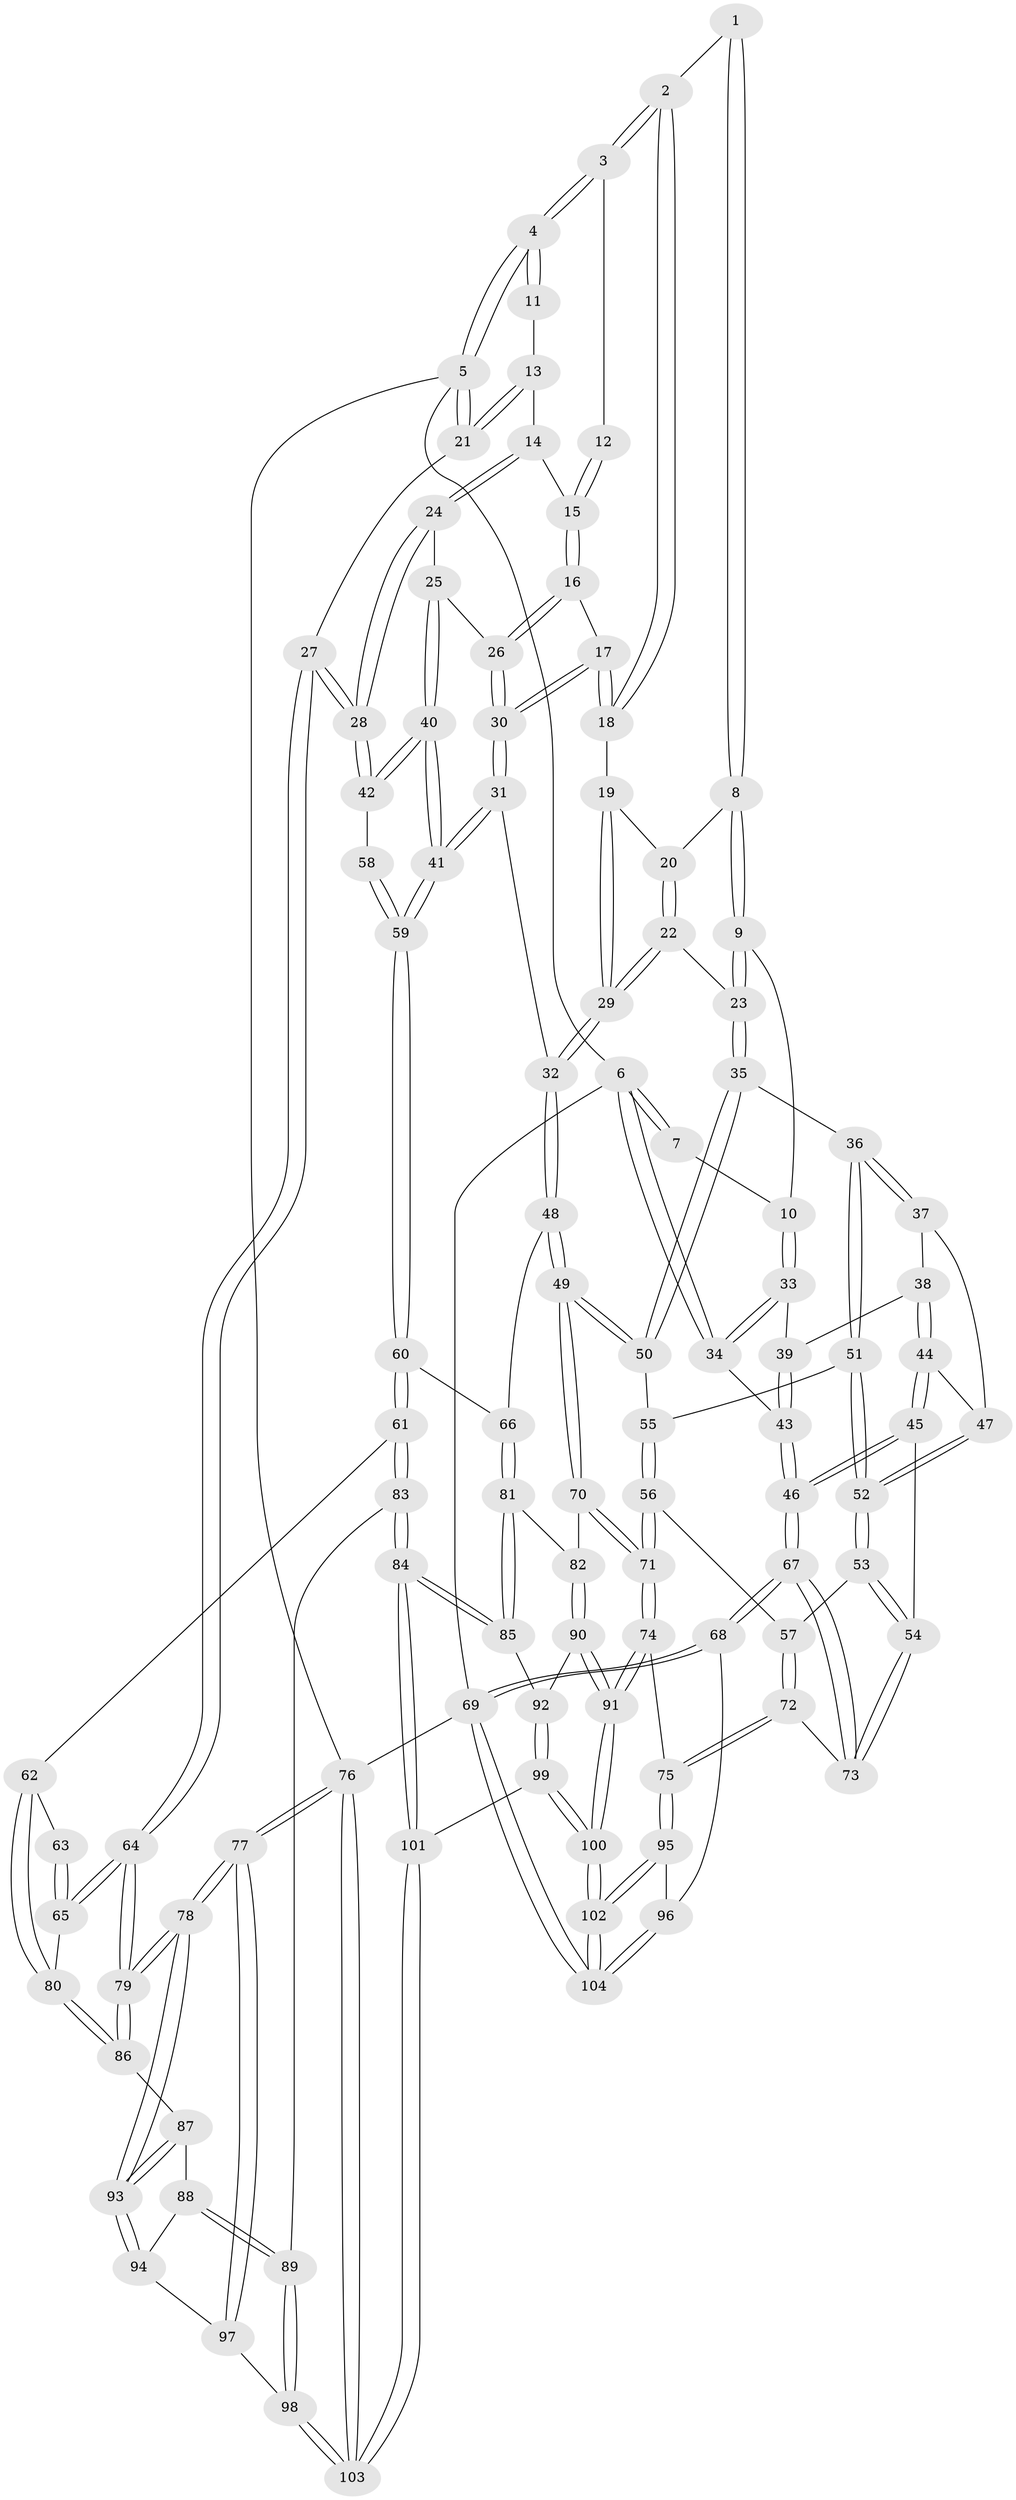 // coarse degree distribution, {2: 0.1346153846153846, 3: 0.5192307692307693, 4: 0.2692307692307692, 5: 0.057692307692307696, 6: 0.019230769230769232}
// Generated by graph-tools (version 1.1) at 2025/54/03/04/25 22:54:22]
// undirected, 104 vertices, 257 edges
graph export_dot {
  node [color=gray90,style=filled];
  1 [pos="+0.4340558297272681+0"];
  2 [pos="+0.5293844376794868+0"];
  3 [pos="+0.5604702972743614+0"];
  4 [pos="+1+0"];
  5 [pos="+1+0"];
  6 [pos="+0+0"];
  7 [pos="+0.1413929738248278+0"];
  8 [pos="+0.24831416287025662+0.1905281890058278"];
  9 [pos="+0.16183424313068442+0.2042747350706341"];
  10 [pos="+0.15776506022840883+0.20245138330728227"];
  11 [pos="+0.8538219688969166+0.07233085904072177"];
  12 [pos="+0.694245718311549+0.04710541372358168"];
  13 [pos="+0.9423267791180248+0.1338522001993186"];
  14 [pos="+0.7619602032127392+0.17945831200529408"];
  15 [pos="+0.7424278328633566+0.16695811820244405"];
  16 [pos="+0.7060027243127666+0.2257056313754626"];
  17 [pos="+0.5580429842932159+0.2408166124698651"];
  18 [pos="+0.49149029371675157+0.08801345564840773"];
  19 [pos="+0.42294392247284485+0.17320105686826048"];
  20 [pos="+0.3315020672126512+0.2066375847852689"];
  21 [pos="+1+0.22560658331670713"];
  22 [pos="+0.2925749500288253+0.39079233083551"];
  23 [pos="+0.2854504009965126+0.39225147207149236"];
  24 [pos="+0.7707847751594672+0.19016580101557606"];
  25 [pos="+0.8071918002783658+0.35851757181552374"];
  26 [pos="+0.6897341747257735+0.30299670211087804"];
  27 [pos="+1+0.3419461475017214"];
  28 [pos="+1+0.3527058524161013"];
  29 [pos="+0.408571190037368+0.3988641885508628"];
  30 [pos="+0.5769917628911069+0.3655377082990519"];
  31 [pos="+0.5452768013909634+0.450205391693267"];
  32 [pos="+0.49507380052711497+0.4505376074530378"];
  33 [pos="+0.1308610107872931+0.21680427200629343"];
  34 [pos="+0+0.20295950694991954"];
  35 [pos="+0.26135304231407663+0.4158060040563983"];
  36 [pos="+0.22328822513548308+0.43058530567577225"];
  37 [pos="+0.12448382369244936+0.40870015787549663"];
  38 [pos="+0.09949048204878654+0.3965443964973592"];
  39 [pos="+0.08657558363536917+0.3789169654216534"];
  40 [pos="+0.8138090304290708+0.3659382732760684"];
  41 [pos="+0.6191065797483523+0.515741504978786"];
  42 [pos="+0.9977345225161284+0.4006122787108902"];
  43 [pos="+0+0.3315971757725996"];
  44 [pos="+0.03982022770144184+0.4887476604490424"];
  45 [pos="+0+0.5971531092705838"];
  46 [pos="+0+0.6212728614567714"];
  47 [pos="+0.10711131079681316+0.5027920226106722"];
  48 [pos="+0.3576942519003205+0.6394550049177629"];
  49 [pos="+0.3458454849992853+0.6466298354181387"];
  50 [pos="+0.30406774469197784+0.589476989414263"];
  51 [pos="+0.1825349787528484+0.5196712471258618"];
  52 [pos="+0.13691917446480936+0.5520120974917714"];
  53 [pos="+0.1106049202004624+0.5959390514649496"];
  54 [pos="+0.0903135630384713+0.6008163089505165"];
  55 [pos="+0.22269424715194636+0.5668892501135847"];
  56 [pos="+0.18233067038303444+0.6351461586609732"];
  57 [pos="+0.13757146856603122+0.61490152202599"];
  58 [pos="+0.9459314281084934+0.4597658956094633"];
  59 [pos="+0.6443247605991944+0.5664118363880627"];
  60 [pos="+0.6465837268257197+0.5775165710274066"];
  61 [pos="+0.694082344888283+0.6310562325565827"];
  62 [pos="+0.7998221185916574+0.6354211323038528"];
  63 [pos="+0.9441171348086544+0.4636536409655832"];
  64 [pos="+1+0.5699080286264165"];
  65 [pos="+0.9044298085622291+0.6900395763197046"];
  66 [pos="+0.5379769951431518+0.6853767803813312"];
  67 [pos="+0+0.7429393563778763"];
  68 [pos="+0+0.8084852143023734"];
  69 [pos="+0+1"];
  70 [pos="+0.3243528680869356+0.689871758655497"];
  71 [pos="+0.27684991355119337+0.7240343374166817"];
  72 [pos="+0.13510372314991925+0.7727200896094639"];
  73 [pos="+0.11592885444253458+0.7664423516504177"];
  74 [pos="+0.2302964069896752+0.804107333158665"];
  75 [pos="+0.20738323679020917+0.807393012496906"];
  76 [pos="+1+1"];
  77 [pos="+1+1"];
  78 [pos="+1+1"];
  79 [pos="+1+0.8543716978132339"];
  80 [pos="+0.8994772357366178+0.6956629357922116"];
  81 [pos="+0.5373905244703882+0.6883525878194015"];
  82 [pos="+0.4332157602816552+0.7760144391304195"];
  83 [pos="+0.7166262173399226+0.826363505754116"];
  84 [pos="+0.6795710156305644+0.8560999389977434"];
  85 [pos="+0.5617271457721912+0.8142904422416346"];
  86 [pos="+0.9006928965230614+0.7116629254992012"];
  87 [pos="+0.8840548955366764+0.7593047415297582"];
  88 [pos="+0.8566467003425255+0.7822294012240546"];
  89 [pos="+0.7330660711057237+0.828873070095556"];
  90 [pos="+0.4583694200477257+0.8357225723082262"];
  91 [pos="+0.32025199038629465+0.9335783824448813"];
  92 [pos="+0.48502807966130074+0.8434186667992853"];
  93 [pos="+1+0.9345738827585964"];
  94 [pos="+0.8900918347648983+0.8581488493951174"];
  95 [pos="+0.10373110888098612+0.922183418736164"];
  96 [pos="+0.033096381130973754+0.9120498477763515"];
  97 [pos="+0.8501463197436587+0.9067457337962334"];
  98 [pos="+0.8146513408621118+0.9054948189785968"];
  99 [pos="+0.5761089513577176+1"];
  100 [pos="+0.35139359440175305+1"];
  101 [pos="+0.5816700079263359+1"];
  102 [pos="+0.22240569389552667+1"];
  103 [pos="+0.8298961141713904+1"];
  104 [pos="+0.04364721561559944+1"];
  1 -- 2;
  1 -- 8;
  1 -- 8;
  2 -- 3;
  2 -- 3;
  2 -- 18;
  2 -- 18;
  3 -- 4;
  3 -- 4;
  3 -- 12;
  4 -- 5;
  4 -- 5;
  4 -- 11;
  4 -- 11;
  5 -- 6;
  5 -- 21;
  5 -- 21;
  5 -- 76;
  6 -- 7;
  6 -- 7;
  6 -- 34;
  6 -- 34;
  6 -- 69;
  7 -- 10;
  8 -- 9;
  8 -- 9;
  8 -- 20;
  9 -- 10;
  9 -- 23;
  9 -- 23;
  10 -- 33;
  10 -- 33;
  11 -- 13;
  12 -- 15;
  12 -- 15;
  13 -- 14;
  13 -- 21;
  13 -- 21;
  14 -- 15;
  14 -- 24;
  14 -- 24;
  15 -- 16;
  15 -- 16;
  16 -- 17;
  16 -- 26;
  16 -- 26;
  17 -- 18;
  17 -- 18;
  17 -- 30;
  17 -- 30;
  18 -- 19;
  19 -- 20;
  19 -- 29;
  19 -- 29;
  20 -- 22;
  20 -- 22;
  21 -- 27;
  22 -- 23;
  22 -- 29;
  22 -- 29;
  23 -- 35;
  23 -- 35;
  24 -- 25;
  24 -- 28;
  24 -- 28;
  25 -- 26;
  25 -- 40;
  25 -- 40;
  26 -- 30;
  26 -- 30;
  27 -- 28;
  27 -- 28;
  27 -- 64;
  27 -- 64;
  28 -- 42;
  28 -- 42;
  29 -- 32;
  29 -- 32;
  30 -- 31;
  30 -- 31;
  31 -- 32;
  31 -- 41;
  31 -- 41;
  32 -- 48;
  32 -- 48;
  33 -- 34;
  33 -- 34;
  33 -- 39;
  34 -- 43;
  35 -- 36;
  35 -- 50;
  35 -- 50;
  36 -- 37;
  36 -- 37;
  36 -- 51;
  36 -- 51;
  37 -- 38;
  37 -- 47;
  38 -- 39;
  38 -- 44;
  38 -- 44;
  39 -- 43;
  39 -- 43;
  40 -- 41;
  40 -- 41;
  40 -- 42;
  40 -- 42;
  41 -- 59;
  41 -- 59;
  42 -- 58;
  43 -- 46;
  43 -- 46;
  44 -- 45;
  44 -- 45;
  44 -- 47;
  45 -- 46;
  45 -- 46;
  45 -- 54;
  46 -- 67;
  46 -- 67;
  47 -- 52;
  47 -- 52;
  48 -- 49;
  48 -- 49;
  48 -- 66;
  49 -- 50;
  49 -- 50;
  49 -- 70;
  49 -- 70;
  50 -- 55;
  51 -- 52;
  51 -- 52;
  51 -- 55;
  52 -- 53;
  52 -- 53;
  53 -- 54;
  53 -- 54;
  53 -- 57;
  54 -- 73;
  54 -- 73;
  55 -- 56;
  55 -- 56;
  56 -- 57;
  56 -- 71;
  56 -- 71;
  57 -- 72;
  57 -- 72;
  58 -- 59;
  58 -- 59;
  59 -- 60;
  59 -- 60;
  60 -- 61;
  60 -- 61;
  60 -- 66;
  61 -- 62;
  61 -- 83;
  61 -- 83;
  62 -- 63;
  62 -- 80;
  62 -- 80;
  63 -- 65;
  63 -- 65;
  64 -- 65;
  64 -- 65;
  64 -- 79;
  64 -- 79;
  65 -- 80;
  66 -- 81;
  66 -- 81;
  67 -- 68;
  67 -- 68;
  67 -- 73;
  67 -- 73;
  68 -- 69;
  68 -- 69;
  68 -- 96;
  69 -- 104;
  69 -- 104;
  69 -- 76;
  70 -- 71;
  70 -- 71;
  70 -- 82;
  71 -- 74;
  71 -- 74;
  72 -- 73;
  72 -- 75;
  72 -- 75;
  74 -- 75;
  74 -- 91;
  74 -- 91;
  75 -- 95;
  75 -- 95;
  76 -- 77;
  76 -- 77;
  76 -- 103;
  76 -- 103;
  77 -- 78;
  77 -- 78;
  77 -- 97;
  77 -- 97;
  78 -- 79;
  78 -- 79;
  78 -- 93;
  78 -- 93;
  79 -- 86;
  79 -- 86;
  80 -- 86;
  80 -- 86;
  81 -- 82;
  81 -- 85;
  81 -- 85;
  82 -- 90;
  82 -- 90;
  83 -- 84;
  83 -- 84;
  83 -- 89;
  84 -- 85;
  84 -- 85;
  84 -- 101;
  84 -- 101;
  85 -- 92;
  86 -- 87;
  87 -- 88;
  87 -- 93;
  87 -- 93;
  88 -- 89;
  88 -- 89;
  88 -- 94;
  89 -- 98;
  89 -- 98;
  90 -- 91;
  90 -- 91;
  90 -- 92;
  91 -- 100;
  91 -- 100;
  92 -- 99;
  92 -- 99;
  93 -- 94;
  93 -- 94;
  94 -- 97;
  95 -- 96;
  95 -- 102;
  95 -- 102;
  96 -- 104;
  96 -- 104;
  97 -- 98;
  98 -- 103;
  98 -- 103;
  99 -- 100;
  99 -- 100;
  99 -- 101;
  100 -- 102;
  100 -- 102;
  101 -- 103;
  101 -- 103;
  102 -- 104;
  102 -- 104;
}
